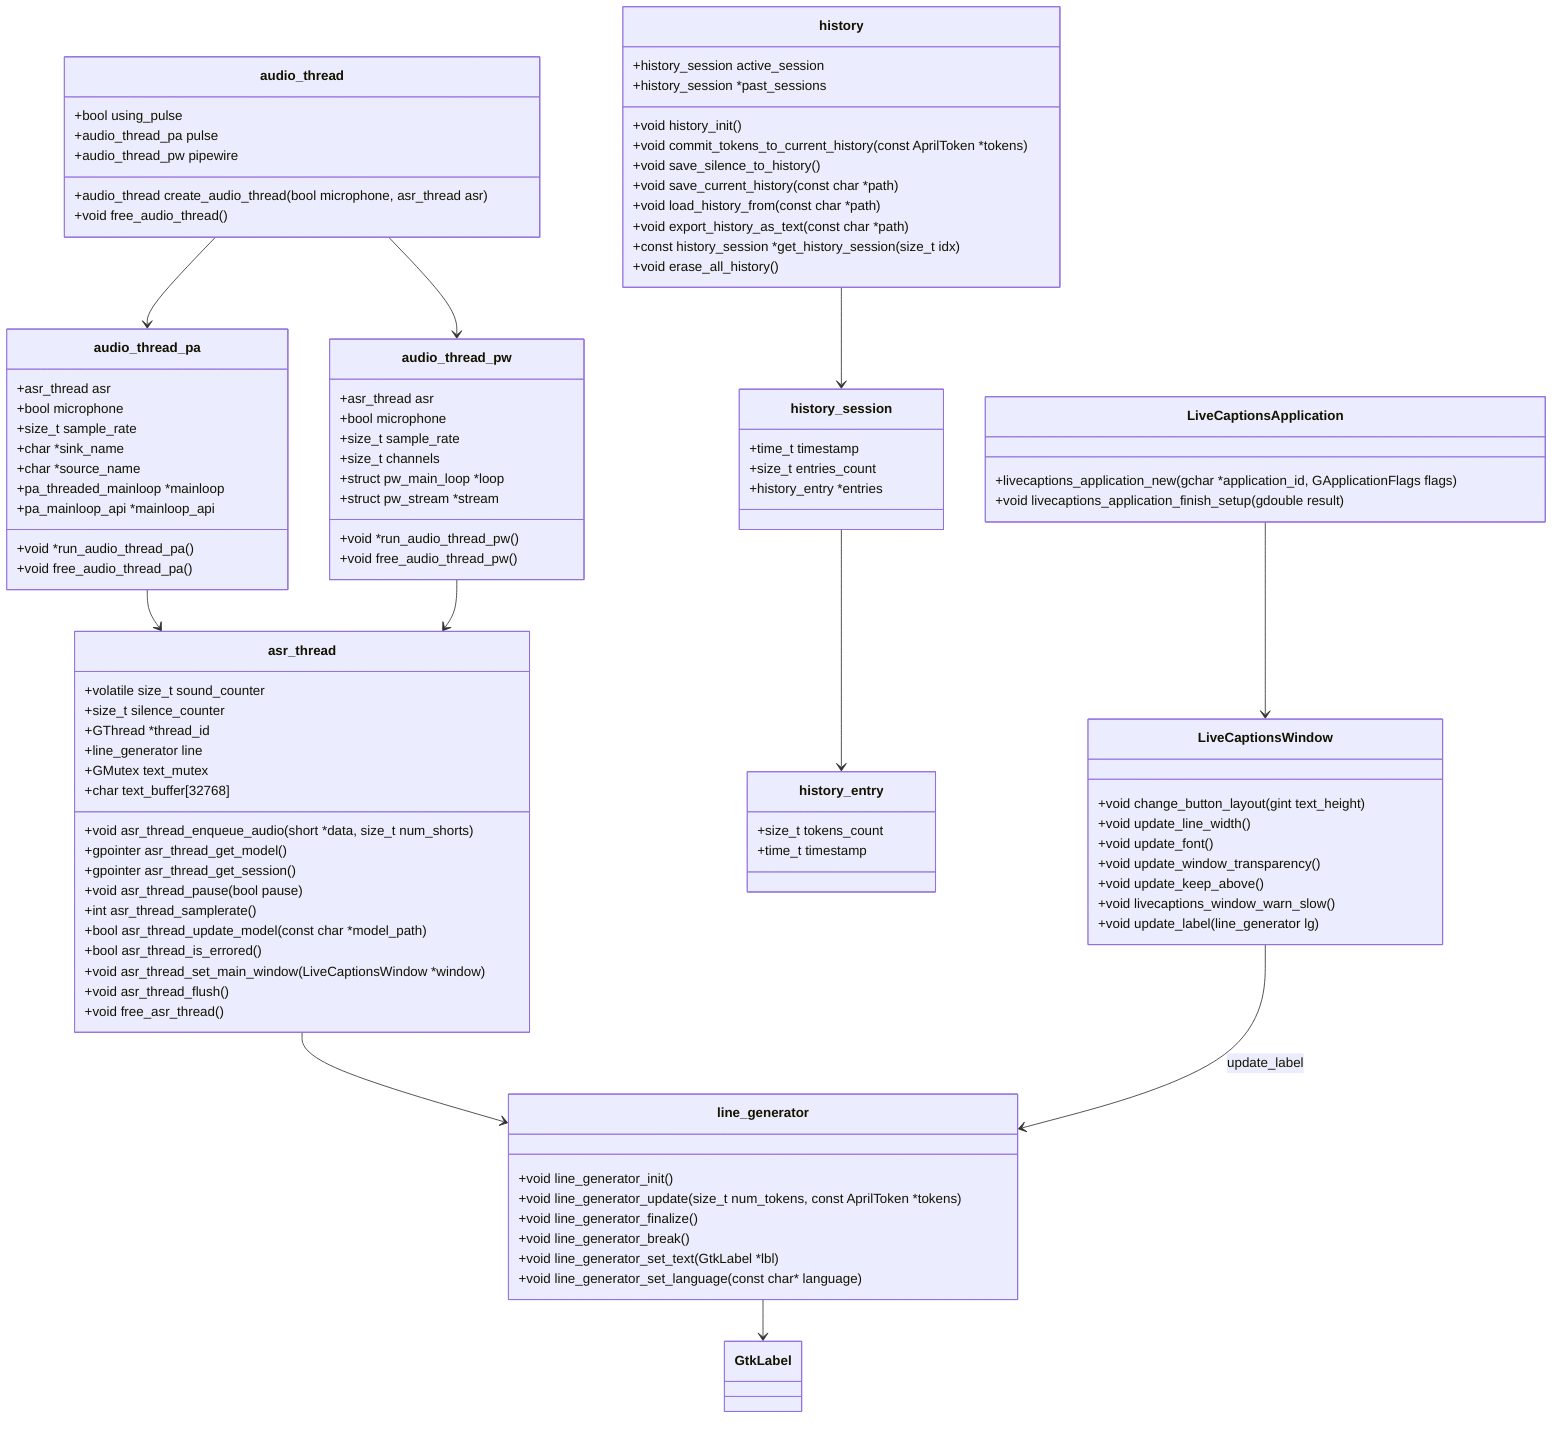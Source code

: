 classDiagram
    class asr_thread {
        +volatile size_t sound_counter
        +size_t silence_counter
        +GThread *thread_id
        +line_generator line
        +GMutex text_mutex
        +char text_buffer[32768]
        +void asr_thread_enqueue_audio(short *data, size_t num_shorts)
        +gpointer asr_thread_get_model()
        +gpointer asr_thread_get_session()
        +void asr_thread_pause(bool pause)
        +int asr_thread_samplerate()
        +bool asr_thread_update_model(const char *model_path)
        +bool asr_thread_is_errored()
        +void asr_thread_set_main_window(LiveCaptionsWindow *window)
        +void asr_thread_flush()
        +void free_asr_thread()
    }

    class audio_thread_pa {
        +asr_thread asr
        +bool microphone
        +size_t sample_rate
        +char *sink_name
        +char *source_name
        +pa_threaded_mainloop *mainloop
        +pa_mainloop_api *mainloop_api
        +void *run_audio_thread_pa()
        +void free_audio_thread_pa()
    }

    class audio_thread_pw {
        +asr_thread asr
        +bool microphone
        +size_t sample_rate
        +size_t channels
        +struct pw_main_loop *loop
        +struct pw_stream *stream
        +void *run_audio_thread_pw()
        +void free_audio_thread_pw()
    }

    class audio_thread {
        +bool using_pulse
        +audio_thread_pa pulse
        +audio_thread_pw pipewire
        +audio_thread create_audio_thread(bool microphone, asr_thread asr)
        +void free_audio_thread()
    }

    class history_session {
        +time_t timestamp
        +size_t entries_count
        +history_entry *entries
    }

    class history_entry {
        +size_t tokens_count
        +time_t timestamp
    }

    class history {
        +history_session active_session
        +history_session *past_sessions
        +void history_init()
        +void commit_tokens_to_current_history(const AprilToken *tokens)
        +void save_silence_to_history()
        +void save_current_history(const char *path)
        +void load_history_from(const char *path)
        +void export_history_as_text(const char *path)
        +const history_session *get_history_session(size_t idx)
        +void erase_all_history()
    }

    class line_generator {
        +void line_generator_init()
        +void line_generator_update(size_t num_tokens, const AprilToken *tokens)
        +void line_generator_finalize()
        +void line_generator_break()
        +void line_generator_set_text(GtkLabel *lbl)
        +void line_generator_set_language(const char* language)
    }

    class LiveCaptionsApplication {
        +livecaptions_application_new(gchar *application_id, GApplicationFlags flags)
        +void livecaptions_application_finish_setup(gdouble result)
    }

    class LiveCaptionsWindow {
        +void change_button_layout(gint text_height)
        +void update_line_width()
        +void update_font()
        +void update_window_transparency()
        +void update_keep_above()
        +void livecaptions_window_warn_slow()
        +void update_label(line_generator lg)
    }

    asr_thread --> line_generator
    audio_thread_pa --> asr_thread
    audio_thread_pw --> asr_thread
    audio_thread --> audio_thread_pa
    audio_thread --> audio_thread_pw
    history --> history_session
    history_session --> history_entry
    line_generator --> GtkLabel
    LiveCaptionsApplication --> LiveCaptionsWindow
    LiveCaptionsWindow --> line_generator : update_label